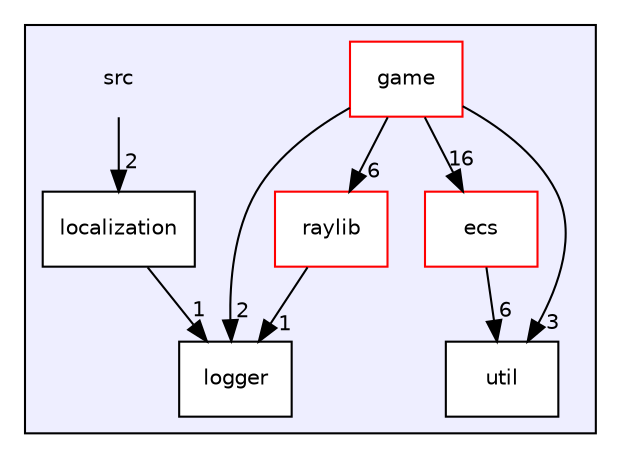 digraph "src" {
  compound=true
  node [ fontsize="10", fontname="Helvetica"];
  edge [ labelfontsize="10", labelfontname="Helvetica"];
  subgraph clusterdir_68267d1309a1af8e8297ef4c3efbcdba {
    graph [ bgcolor="#eeeeff", pencolor="black", label="" URL="dir_68267d1309a1af8e8297ef4c3efbcdba.html"];
    dir_68267d1309a1af8e8297ef4c3efbcdba [shape=plaintext label="src"];
    dir_ddca5f149c4ce13074f28b270e950ba9 [shape=box label="ecs" color="red" fillcolor="white" style="filled" URL="dir_ddca5f149c4ce13074f28b270e950ba9.html"];
    dir_1699be727a800b1d059c6f7f2b91d2ee [shape=box label="game" color="red" fillcolor="white" style="filled" URL="dir_1699be727a800b1d059c6f7f2b91d2ee.html"];
    dir_502e2e551a70cf7978464aef90fcfcf1 [shape=box label="localization" color="black" fillcolor="white" style="filled" URL="dir_502e2e551a70cf7978464aef90fcfcf1.html"];
    dir_ffde1fbcaa8d6b0d34e29c3bddf7a801 [shape=box label="logger" color="black" fillcolor="white" style="filled" URL="dir_ffde1fbcaa8d6b0d34e29c3bddf7a801.html"];
    dir_d4cc5f0b3cfddd1b0952a9e00053f649 [shape=box label="raylib" color="red" fillcolor="white" style="filled" URL="dir_d4cc5f0b3cfddd1b0952a9e00053f649.html"];
    dir_b7878ad5ecbf2506f4125b9d34c97e45 [shape=box label="util" color="black" fillcolor="white" style="filled" URL="dir_b7878ad5ecbf2506f4125b9d34c97e45.html"];
  }
  dir_68267d1309a1af8e8297ef4c3efbcdba->dir_502e2e551a70cf7978464aef90fcfcf1 [headlabel="2", labeldistance=1.5 headhref="dir_000000_000015.html"];
  dir_ddca5f149c4ce13074f28b270e950ba9->dir_b7878ad5ecbf2506f4125b9d34c97e45 [headlabel="6", labeldistance=1.5 headhref="dir_000001_000022.html"];
  dir_d4cc5f0b3cfddd1b0952a9e00053f649->dir_ffde1fbcaa8d6b0d34e29c3bddf7a801 [headlabel="1", labeldistance=1.5 headhref="dir_000017_000016.html"];
  dir_502e2e551a70cf7978464aef90fcfcf1->dir_ffde1fbcaa8d6b0d34e29c3bddf7a801 [headlabel="1", labeldistance=1.5 headhref="dir_000015_000016.html"];
  dir_1699be727a800b1d059c6f7f2b91d2ee->dir_b7878ad5ecbf2506f4125b9d34c97e45 [headlabel="3", labeldistance=1.5 headhref="dir_000007_000022.html"];
  dir_1699be727a800b1d059c6f7f2b91d2ee->dir_ffde1fbcaa8d6b0d34e29c3bddf7a801 [headlabel="2", labeldistance=1.5 headhref="dir_000007_000016.html"];
  dir_1699be727a800b1d059c6f7f2b91d2ee->dir_ddca5f149c4ce13074f28b270e950ba9 [headlabel="16", labeldistance=1.5 headhref="dir_000007_000001.html"];
  dir_1699be727a800b1d059c6f7f2b91d2ee->dir_d4cc5f0b3cfddd1b0952a9e00053f649 [headlabel="6", labeldistance=1.5 headhref="dir_000007_000017.html"];
}
